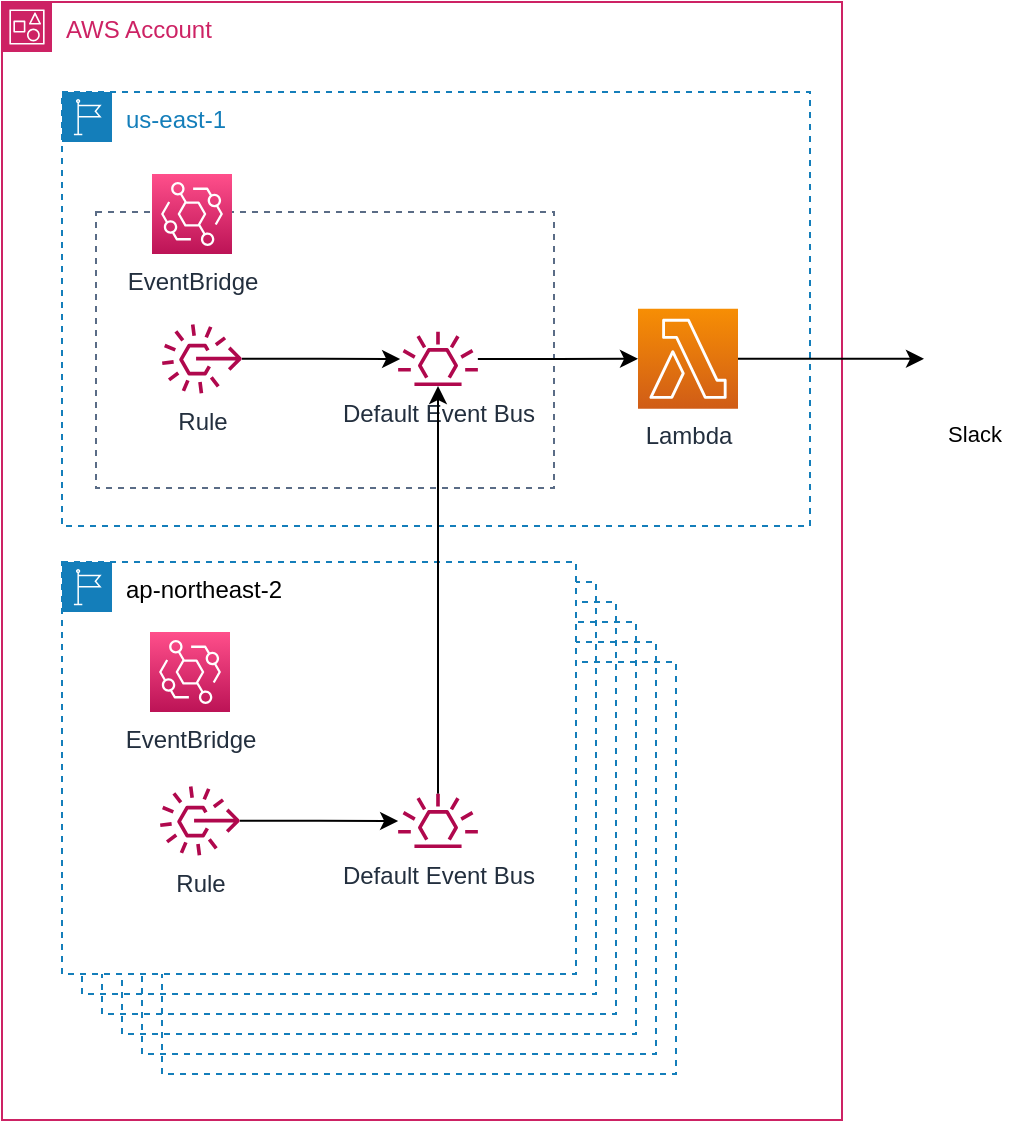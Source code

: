 <mxfile version="20.2.3" type="device"><diagram id="coqyh0H4y_XYjp1iKZmQ" name="페이지-1"><mxGraphModel dx="1372" dy="1070" grid="0" gridSize="10" guides="1" tooltips="1" connect="1" arrows="1" fold="1" page="0" pageScale="1" pageWidth="827" pageHeight="1169" math="0" shadow="0"><root><mxCell id="0"/><mxCell id="1" parent="0"/><mxCell id="XpkLcm5yAqe16XjGe6A2-24" value="ap-northeast-2" style="points=[[0,0],[0.25,0],[0.5,0],[0.75,0],[1,0],[1,0.25],[1,0.5],[1,0.75],[1,1],[0.75,1],[0.5,1],[0.25,1],[0,1],[0,0.75],[0,0.5],[0,0.25]];outlineConnect=0;gradientColor=none;html=1;whiteSpace=wrap;fontSize=12;fontStyle=0;container=1;pointerEvents=0;collapsible=0;recursiveResize=0;shape=mxgraph.aws4.group;grIcon=mxgraph.aws4.group_region;strokeColor=#147EBA;fillColor=none;verticalAlign=top;align=left;spacingLeft=30;fontColor=#147EBA;dashed=1;" vertex="1" parent="1"><mxGeometry x="97" y="316" width="257" height="206" as="geometry"/></mxCell><mxCell id="XpkLcm5yAqe16XjGe6A2-26" value="ap-northeast-2" style="points=[[0,0],[0.25,0],[0.5,0],[0.75,0],[1,0],[1,0.25],[1,0.5],[1,0.75],[1,1],[0.75,1],[0.5,1],[0.25,1],[0,1],[0,0.75],[0,0.5],[0,0.25]];outlineConnect=0;gradientColor=none;html=1;whiteSpace=wrap;fontSize=12;fontStyle=0;container=1;pointerEvents=0;collapsible=0;recursiveResize=0;shape=mxgraph.aws4.group;grIcon=mxgraph.aws4.group_region;strokeColor=#147EBA;fillColor=none;verticalAlign=top;align=left;spacingLeft=30;fontColor=#147EBA;dashed=1;" vertex="1" parent="1"><mxGeometry x="117" y="336" width="257" height="206" as="geometry"/></mxCell><mxCell id="XpkLcm5yAqe16XjGe6A2-28" value="ap-northeast-2" style="points=[[0,0],[0.25,0],[0.5,0],[0.75,0],[1,0],[1,0.25],[1,0.5],[1,0.75],[1,1],[0.75,1],[0.5,1],[0.25,1],[0,1],[0,0.75],[0,0.5],[0,0.25]];outlineConnect=0;gradientColor=none;html=1;whiteSpace=wrap;fontSize=12;fontStyle=0;container=1;pointerEvents=0;collapsible=0;recursiveResize=0;shape=mxgraph.aws4.group;grIcon=mxgraph.aws4.group_region;strokeColor=#147EBA;fillColor=none;verticalAlign=top;align=left;spacingLeft=30;fontColor=#147EBA;dashed=1;" vertex="1" parent="1"><mxGeometry x="137" y="356" width="257" height="206" as="geometry"/></mxCell><mxCell id="XpkLcm5yAqe16XjGe6A2-27" value="ap-northeast-2" style="points=[[0,0],[0.25,0],[0.5,0],[0.75,0],[1,0],[1,0.25],[1,0.5],[1,0.75],[1,1],[0.75,1],[0.5,1],[0.25,1],[0,1],[0,0.75],[0,0.5],[0,0.25]];outlineConnect=0;gradientColor=none;html=1;whiteSpace=wrap;fontSize=12;fontStyle=0;container=1;pointerEvents=0;collapsible=0;recursiveResize=0;shape=mxgraph.aws4.group;grIcon=mxgraph.aws4.group_region;strokeColor=#147EBA;fillColor=none;verticalAlign=top;align=left;spacingLeft=30;fontColor=#147EBA;dashed=1;" vertex="1" parent="1"><mxGeometry x="127" y="346" width="257" height="206" as="geometry"/></mxCell><mxCell id="XpkLcm5yAqe16XjGe6A2-1" value="AWS Account" style="points=[[0,0],[0.25,0],[0.5,0],[0.75,0],[1,0],[1,0.25],[1,0.5],[1,0.75],[1,1],[0.75,1],[0.5,1],[0.25,1],[0,1],[0,0.75],[0,0.5],[0,0.25]];outlineConnect=0;gradientColor=none;html=1;whiteSpace=wrap;fontSize=12;fontStyle=0;container=1;pointerEvents=0;collapsible=0;recursiveResize=0;shape=mxgraph.aws4.group;grIcon=mxgraph.aws4.group_account;strokeColor=#CD2264;fillColor=none;verticalAlign=top;align=left;spacingLeft=30;fontColor=#CD2264;dashed=0;" vertex="1" parent="1"><mxGeometry x="57" y="26" width="420" height="559" as="geometry"/></mxCell><mxCell id="XpkLcm5yAqe16XjGe6A2-4" value="us-east-1" style="points=[[0,0],[0.25,0],[0.5,0],[0.75,0],[1,0],[1,0.25],[1,0.5],[1,0.75],[1,1],[0.75,1],[0.5,1],[0.25,1],[0,1],[0,0.75],[0,0.5],[0,0.25]];outlineConnect=0;gradientColor=none;html=1;whiteSpace=wrap;fontSize=12;fontStyle=0;container=1;pointerEvents=0;collapsible=0;recursiveResize=0;shape=mxgraph.aws4.group;grIcon=mxgraph.aws4.group_region;strokeColor=#147EBA;fillColor=none;verticalAlign=top;align=left;spacingLeft=30;fontColor=#147EBA;dashed=1;" vertex="1" parent="XpkLcm5yAqe16XjGe6A2-1"><mxGeometry x="30" y="45" width="374" height="217" as="geometry"/></mxCell><mxCell id="XpkLcm5yAqe16XjGe6A2-11" value="" style="fillColor=none;strokeColor=#5A6C86;dashed=1;verticalAlign=top;fontStyle=0;fontColor=#5A6C86;" vertex="1" parent="XpkLcm5yAqe16XjGe6A2-4"><mxGeometry x="17" y="60" width="229" height="138" as="geometry"/></mxCell><mxCell id="XpkLcm5yAqe16XjGe6A2-12" value="EventBridge" style="sketch=0;points=[[0,0,0],[0.25,0,0],[0.5,0,0],[0.75,0,0],[1,0,0],[0,1,0],[0.25,1,0],[0.5,1,0],[0.75,1,0],[1,1,0],[0,0.25,0],[0,0.5,0],[0,0.75,0],[1,0.25,0],[1,0.5,0],[1,0.75,0]];outlineConnect=0;fontColor=#232F3E;gradientColor=#FF4F8B;gradientDirection=north;fillColor=#BC1356;strokeColor=#ffffff;dashed=0;verticalLabelPosition=bottom;verticalAlign=top;align=center;html=1;fontSize=12;fontStyle=0;aspect=fixed;shape=mxgraph.aws4.resourceIcon;resIcon=mxgraph.aws4.eventbridge;" vertex="1" parent="XpkLcm5yAqe16XjGe6A2-4"><mxGeometry x="45" y="41" width="40" height="40" as="geometry"/></mxCell><mxCell id="XpkLcm5yAqe16XjGe6A2-18" style="edgeStyle=orthogonalEdgeStyle;rounded=0;orthogonalLoop=1;jettySize=auto;html=1;" edge="1" parent="XpkLcm5yAqe16XjGe6A2-4" source="XpkLcm5yAqe16XjGe6A2-8"><mxGeometry relative="1" as="geometry"><mxPoint x="169.068" y="133.5" as="targetPoint"/></mxGeometry></mxCell><mxCell id="XpkLcm5yAqe16XjGe6A2-8" value="Rule" style="sketch=0;outlineConnect=0;fontColor=#232F3E;gradientColor=none;fillColor=#B0084D;strokeColor=none;dashed=0;verticalLabelPosition=bottom;verticalAlign=top;align=center;html=1;fontSize=12;fontStyle=0;aspect=fixed;pointerEvents=1;shape=mxgraph.aws4.rule_3;" vertex="1" parent="XpkLcm5yAqe16XjGe6A2-4"><mxGeometry x="50" y="116" width="40" height="34.87" as="geometry"/></mxCell><mxCell id="XpkLcm5yAqe16XjGe6A2-2" value="Lambda" style="sketch=0;points=[[0,0,0],[0.25,0,0],[0.5,0,0],[0.75,0,0],[1,0,0],[0,1,0],[0.25,1,0],[0.5,1,0],[0.75,1,0],[1,1,0],[0,0.25,0],[0,0.5,0],[0,0.75,0],[1,0.25,0],[1,0.5,0],[1,0.75,0]];outlineConnect=0;fontColor=#232F3E;gradientColor=#F78E04;gradientDirection=north;fillColor=#D05C17;strokeColor=#ffffff;dashed=0;verticalLabelPosition=bottom;verticalAlign=top;align=center;html=1;fontSize=12;fontStyle=0;aspect=fixed;shape=mxgraph.aws4.resourceIcon;resIcon=mxgraph.aws4.lambda;" vertex="1" parent="XpkLcm5yAqe16XjGe6A2-4"><mxGeometry x="288" y="108.43" width="50" height="50" as="geometry"/></mxCell><mxCell id="XpkLcm5yAqe16XjGe6A2-14" value="" style="fillColor=none;strokeColor=#5A6C86;dashed=1;verticalAlign=top;fontStyle=0;fontColor=#5A6C86;" vertex="1" parent="XpkLcm5yAqe16XjGe6A2-1"><mxGeometry x="46" y="336" width="229" height="138" as="geometry"/></mxCell><mxCell id="XpkLcm5yAqe16XjGe6A2-19" style="edgeStyle=orthogonalEdgeStyle;rounded=0;orthogonalLoop=1;jettySize=auto;html=1;" edge="1" parent="XpkLcm5yAqe16XjGe6A2-1" source="XpkLcm5yAqe16XjGe6A2-17"><mxGeometry relative="1" as="geometry"><mxPoint x="198.068" y="409.5" as="targetPoint"/></mxGeometry></mxCell><mxCell id="XpkLcm5yAqe16XjGe6A2-13" value="&lt;font color=&quot;#000000&quot;&gt;Slack&lt;/font&gt;" style="shape=image;html=1;verticalAlign=top;verticalLabelPosition=bottom;labelBackgroundColor=#ffffff;imageAspect=0;aspect=fixed;image=https://cdn2.iconfinder.com/data/icons/social-media-2285/512/1_Slack_colored_svg-128.png;fontSize=11;fontColor=#147EBA;strokeColor=#147EBA;" vertex="1" parent="1"><mxGeometry x="518.0" y="179.44" width="50" height="50" as="geometry"/></mxCell><mxCell id="XpkLcm5yAqe16XjGe6A2-36" style="edgeStyle=orthogonalEdgeStyle;rounded=0;orthogonalLoop=1;jettySize=auto;html=1;" edge="1" parent="1" source="XpkLcm5yAqe16XjGe6A2-21" target="XpkLcm5yAqe16XjGe6A2-2"><mxGeometry relative="1" as="geometry"/></mxCell><mxCell id="XpkLcm5yAqe16XjGe6A2-21" value="Default Event Bus" style="sketch=0;outlineConnect=0;fontColor=#232F3E;gradientColor=none;fillColor=#B0084D;strokeColor=none;dashed=0;verticalLabelPosition=bottom;verticalAlign=top;align=center;html=1;fontSize=12;fontStyle=0;aspect=fixed;pointerEvents=1;shape=mxgraph.aws4.eventbridge_default_event_bus_resource;" vertex="1" parent="1"><mxGeometry x="255" y="190.85" width="40" height="27.18" as="geometry"/></mxCell><mxCell id="XpkLcm5yAqe16XjGe6A2-25" value="ap-northeast-2" style="points=[[0,0],[0.25,0],[0.5,0],[0.75,0],[1,0],[1,0.25],[1,0.5],[1,0.75],[1,1],[0.75,1],[0.5,1],[0.25,1],[0,1],[0,0.75],[0,0.5],[0,0.25]];outlineConnect=0;gradientColor=none;html=1;whiteSpace=wrap;fontSize=12;fontStyle=0;container=1;pointerEvents=0;collapsible=0;recursiveResize=0;shape=mxgraph.aws4.group;grIcon=mxgraph.aws4.group_region;strokeColor=#147EBA;fillColor=none;verticalAlign=top;align=left;spacingLeft=30;fontColor=#147EBA;dashed=1;" vertex="1" parent="1"><mxGeometry x="107" y="326" width="257" height="206" as="geometry"/></mxCell><mxCell id="XpkLcm5yAqe16XjGe6A2-30" value="ap-northeast-2" style="points=[[0,0],[0.25,0],[0.5,0],[0.75,0],[1,0],[1,0.25],[1,0.5],[1,0.75],[1,1],[0.75,1],[0.5,1],[0.25,1],[0,1],[0,0.75],[0,0.5],[0,0.25]];outlineConnect=0;html=1;whiteSpace=wrap;fontSize=12;fontStyle=0;container=1;pointerEvents=0;collapsible=0;recursiveResize=0;shape=mxgraph.aws4.group;grIcon=mxgraph.aws4.group_region;verticalAlign=top;align=left;spacingLeft=30;dashed=1;strokeColor=#147EBA;" vertex="1" parent="1"><mxGeometry x="87" y="306" width="257" height="206" as="geometry"/></mxCell><mxCell id="XpkLcm5yAqe16XjGe6A2-31" value="EventBridge" style="sketch=0;points=[[0,0,0],[0.25,0,0],[0.5,0,0],[0.75,0,0],[1,0,0],[0,1,0],[0.25,1,0],[0.5,1,0],[0.75,1,0],[1,1,0],[0,0.25,0],[0,0.5,0],[0,0.75,0],[1,0.25,0],[1,0.5,0],[1,0.75,0]];outlineConnect=0;fontColor=#232F3E;gradientColor=#FF4F8B;gradientDirection=north;fillColor=#BC1356;strokeColor=#ffffff;dashed=0;verticalLabelPosition=bottom;verticalAlign=top;align=center;html=1;fontSize=12;fontStyle=0;aspect=fixed;shape=mxgraph.aws4.resourceIcon;resIcon=mxgraph.aws4.eventbridge;" vertex="1" parent="1"><mxGeometry x="131" y="341" width="40" height="40" as="geometry"/></mxCell><mxCell id="XpkLcm5yAqe16XjGe6A2-35" style="edgeStyle=orthogonalEdgeStyle;rounded=0;orthogonalLoop=1;jettySize=auto;html=1;" edge="1" parent="1" source="XpkLcm5yAqe16XjGe6A2-32" target="XpkLcm5yAqe16XjGe6A2-21"><mxGeometry relative="1" as="geometry"/></mxCell><mxCell id="XpkLcm5yAqe16XjGe6A2-32" value="Default Event Bus" style="sketch=0;outlineConnect=0;fontColor=#232F3E;gradientColor=none;fillColor=#B0084D;strokeColor=none;dashed=0;verticalLabelPosition=bottom;verticalAlign=top;align=center;html=1;fontSize=12;fontStyle=0;aspect=fixed;pointerEvents=1;shape=mxgraph.aws4.eventbridge_default_event_bus_resource;" vertex="1" parent="1"><mxGeometry x="255" y="421.85" width="40" height="27.18" as="geometry"/></mxCell><mxCell id="XpkLcm5yAqe16XjGe6A2-34" style="edgeStyle=orthogonalEdgeStyle;rounded=0;orthogonalLoop=1;jettySize=auto;html=1;" edge="1" parent="1" source="XpkLcm5yAqe16XjGe6A2-33" target="XpkLcm5yAqe16XjGe6A2-32"><mxGeometry relative="1" as="geometry"/></mxCell><mxCell id="XpkLcm5yAqe16XjGe6A2-33" value="Rule" style="sketch=0;outlineConnect=0;fontColor=#232F3E;gradientColor=none;fillColor=#B0084D;strokeColor=none;dashed=0;verticalLabelPosition=bottom;verticalAlign=top;align=center;html=1;fontSize=12;fontStyle=0;aspect=fixed;pointerEvents=1;shape=mxgraph.aws4.rule_3;" vertex="1" parent="1"><mxGeometry x="136" y="418" width="40" height="34.87" as="geometry"/></mxCell><mxCell id="XpkLcm5yAqe16XjGe6A2-37" style="edgeStyle=orthogonalEdgeStyle;rounded=0;orthogonalLoop=1;jettySize=auto;html=1;" edge="1" parent="1" source="XpkLcm5yAqe16XjGe6A2-2" target="XpkLcm5yAqe16XjGe6A2-13"><mxGeometry relative="1" as="geometry"/></mxCell></root></mxGraphModel></diagram></mxfile>